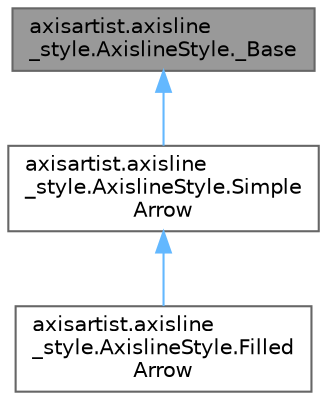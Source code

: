 digraph "axisartist.axisline_style.AxislineStyle._Base"
{
 // LATEX_PDF_SIZE
  bgcolor="transparent";
  edge [fontname=Helvetica,fontsize=10,labelfontname=Helvetica,labelfontsize=10];
  node [fontname=Helvetica,fontsize=10,shape=box,height=0.2,width=0.4];
  Node1 [id="Node000001",label="axisartist.axisline\l_style.AxislineStyle._Base",height=0.2,width=0.4,color="gray40", fillcolor="grey60", style="filled", fontcolor="black",tooltip=" "];
  Node1 -> Node2 [id="edge1_Node000001_Node000002",dir="back",color="steelblue1",style="solid",tooltip=" "];
  Node2 [id="Node000002",label="axisartist.axisline\l_style.AxislineStyle.Simple\lArrow",height=0.2,width=0.4,color="gray40", fillcolor="white", style="filled",URL="$d9/d35/classaxisartist_1_1axisline__style_1_1AxislineStyle_1_1SimpleArrow.html",tooltip=" "];
  Node2 -> Node3 [id="edge2_Node000002_Node000003",dir="back",color="steelblue1",style="solid",tooltip=" "];
  Node3 [id="Node000003",label="axisartist.axisline\l_style.AxislineStyle.Filled\lArrow",height=0.2,width=0.4,color="gray40", fillcolor="white", style="filled",URL="$df/d03/classaxisartist_1_1axisline__style_1_1AxislineStyle_1_1FilledArrow.html",tooltip=" "];
}
